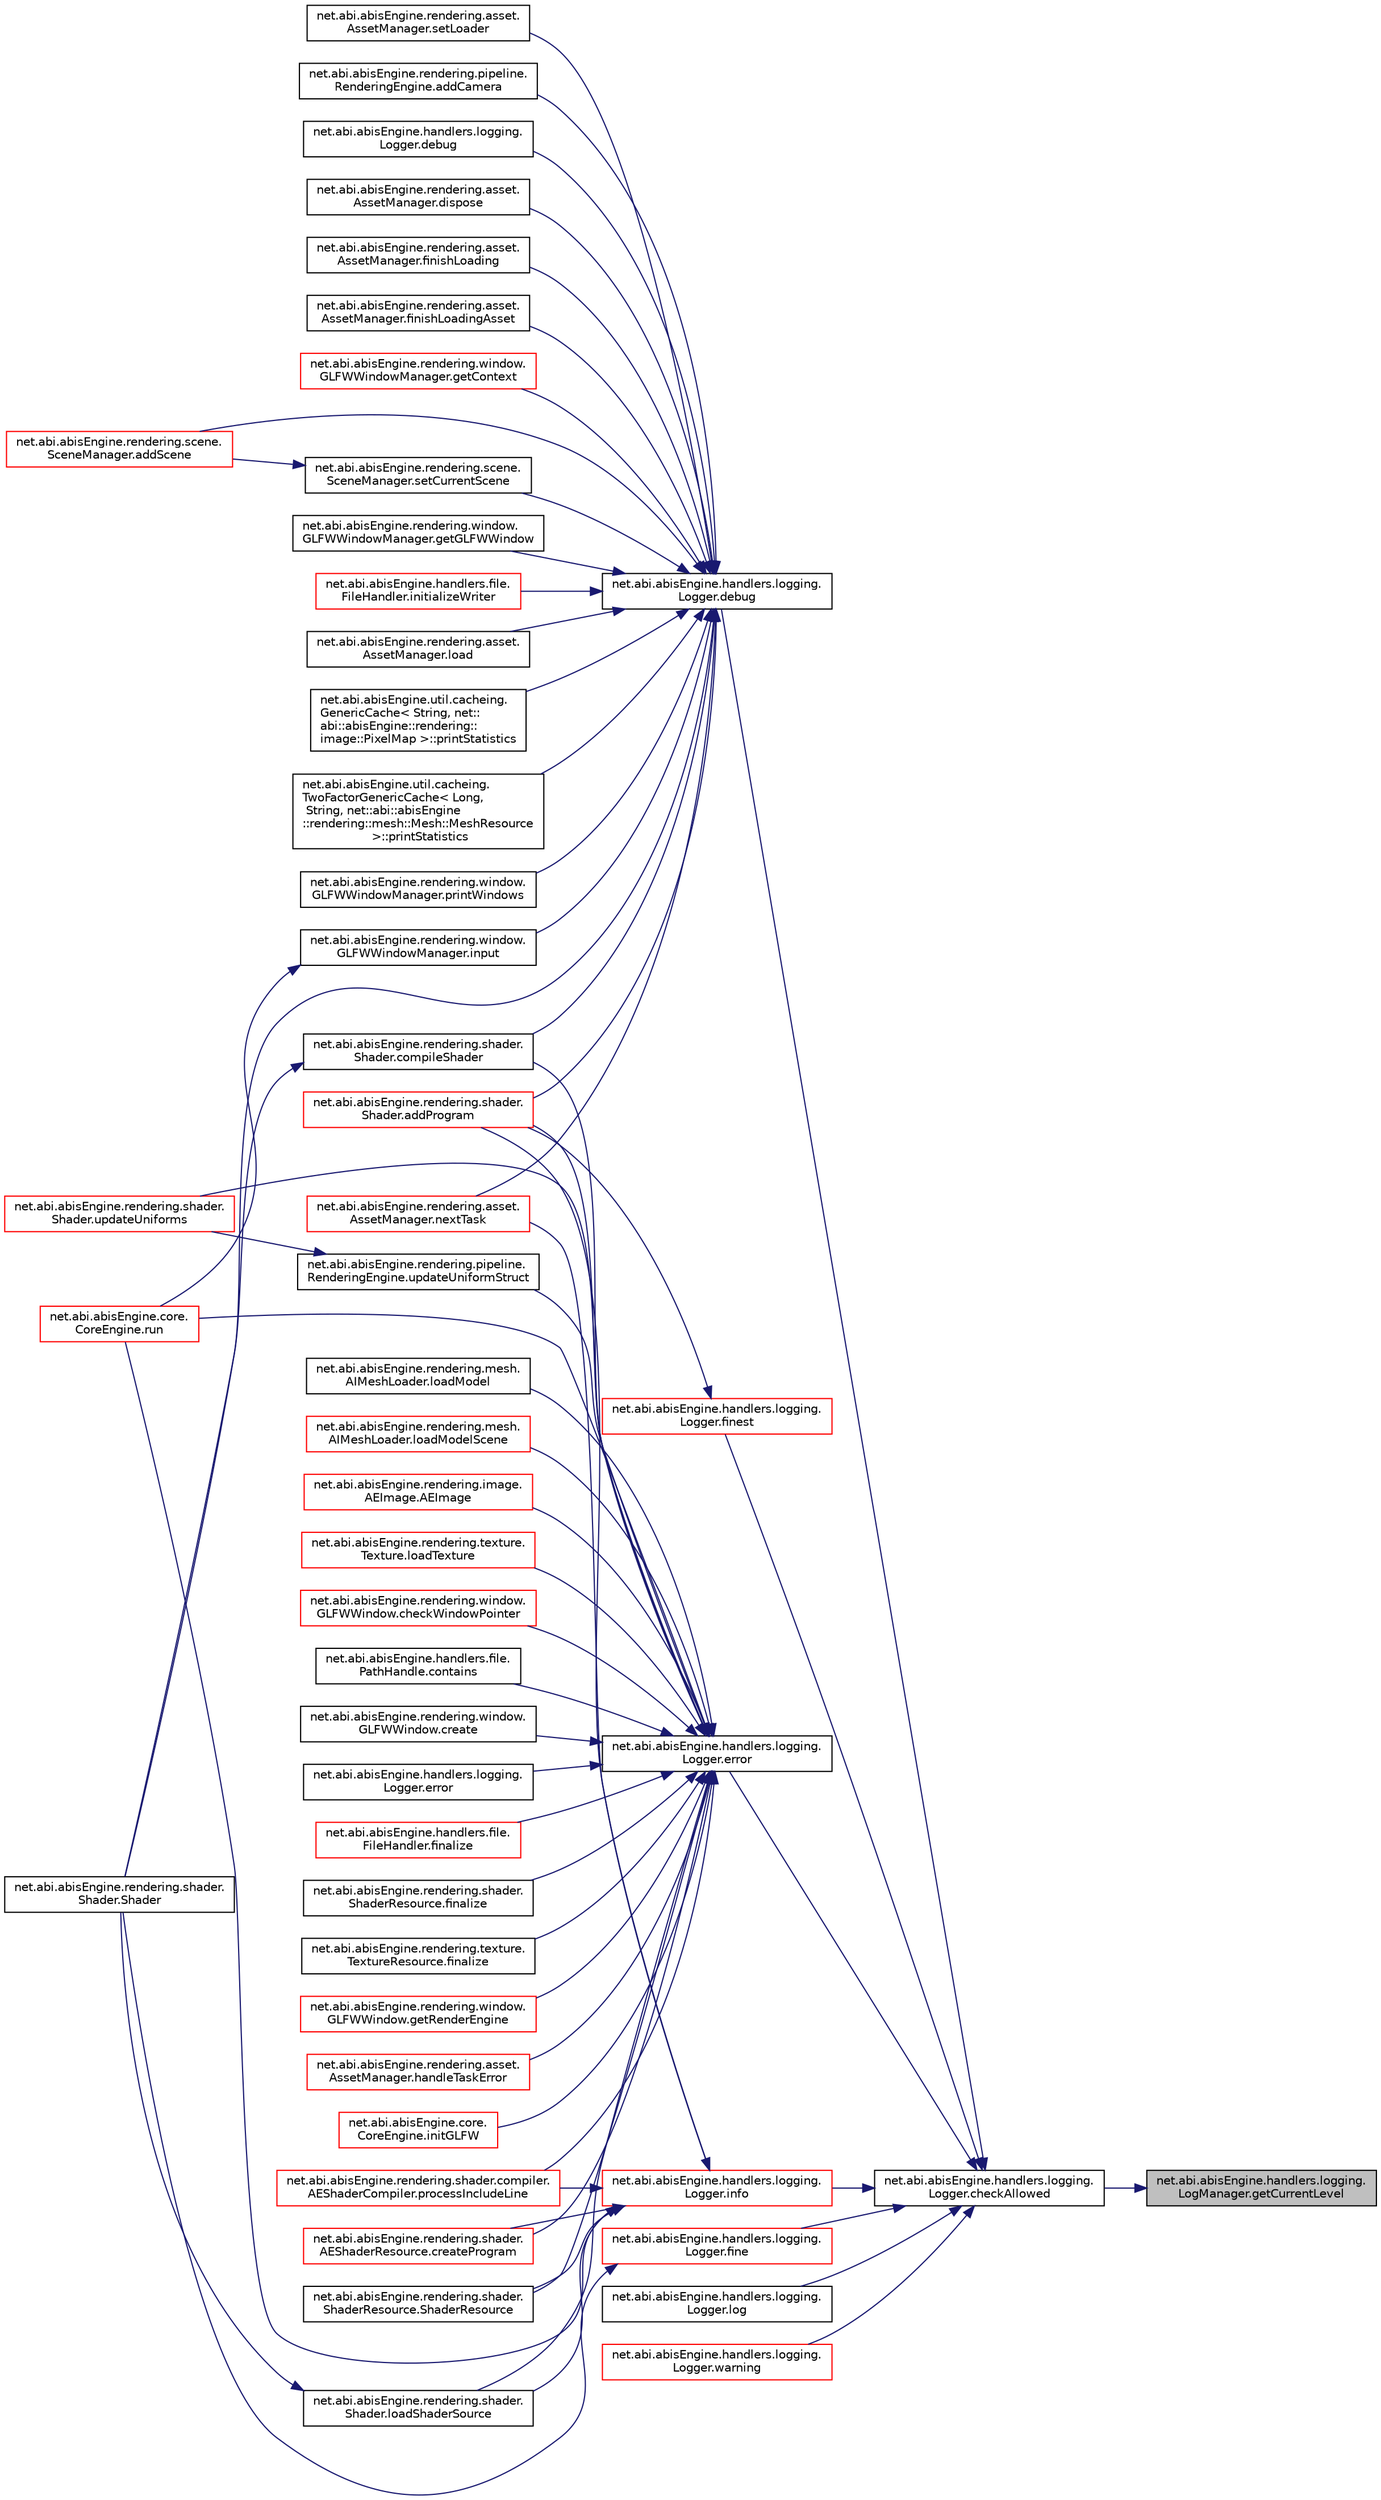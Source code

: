 digraph "net.abi.abisEngine.handlers.logging.LogManager.getCurrentLevel"
{
 // LATEX_PDF_SIZE
  edge [fontname="Helvetica",fontsize="10",labelfontname="Helvetica",labelfontsize="10"];
  node [fontname="Helvetica",fontsize="10",shape=record];
  rankdir="RL";
  Node1 [label="net.abi.abisEngine.handlers.logging.\lLogManager.getCurrentLevel",height=0.2,width=0.4,color="black", fillcolor="grey75", style="filled", fontcolor="black",tooltip=" "];
  Node1 -> Node2 [dir="back",color="midnightblue",fontsize="10",style="solid",fontname="Helvetica"];
  Node2 [label="net.abi.abisEngine.handlers.logging.\lLogger.checkAllowed",height=0.2,width=0.4,color="black", fillcolor="white", style="filled",URL="$d1/d70/classnet_1_1abi_1_1abis_engine_1_1handlers_1_1logging_1_1_logger.html#a13b7504675f442f02ae706a156d7cc13",tooltip=" "];
  Node2 -> Node3 [dir="back",color="midnightblue",fontsize="10",style="solid",fontname="Helvetica"];
  Node3 [label="net.abi.abisEngine.handlers.logging.\lLogger.debug",height=0.2,width=0.4,color="black", fillcolor="white", style="filled",URL="$d1/d70/classnet_1_1abi_1_1abis_engine_1_1handlers_1_1logging_1_1_logger.html#a61a405179fc52b3f42f9d3d613390333",tooltip=" "];
  Node3 -> Node4 [dir="back",color="midnightblue",fontsize="10",style="solid",fontname="Helvetica"];
  Node4 [label="net.abi.abisEngine.rendering.pipeline.\lRenderingEngine.addCamera",height=0.2,width=0.4,color="black", fillcolor="white", style="filled",URL="$d1/dee/classnet_1_1abi_1_1abis_engine_1_1rendering_1_1pipeline_1_1_rendering_engine.html#ab75d671d0dc3d709dfce443745fbdc17",tooltip=" "];
  Node3 -> Node5 [dir="back",color="midnightblue",fontsize="10",style="solid",fontname="Helvetica"];
  Node5 [label="net.abi.abisEngine.rendering.shader.\lShader.addProgram",height=0.2,width=0.4,color="red", fillcolor="white", style="filled",URL="$da/dff/classnet_1_1abi_1_1abis_engine_1_1rendering_1_1shader_1_1_shader.html#ae09e2d3d55255e9252c94ae1791e604a",tooltip=" "];
  Node3 -> Node13 [dir="back",color="midnightblue",fontsize="10",style="solid",fontname="Helvetica"];
  Node13 [label="net.abi.abisEngine.rendering.scene.\lSceneManager.addScene",height=0.2,width=0.4,color="red", fillcolor="white", style="filled",URL="$da/df9/classnet_1_1abi_1_1abis_engine_1_1rendering_1_1scene_1_1_scene_manager.html#ad2a56cf79dad2cac127bce7172e562c4",tooltip=" "];
  Node3 -> Node17 [dir="back",color="midnightblue",fontsize="10",style="solid",fontname="Helvetica"];
  Node17 [label="net.abi.abisEngine.rendering.shader.\lShader.compileShader",height=0.2,width=0.4,color="black", fillcolor="white", style="filled",URL="$da/dff/classnet_1_1abi_1_1abis_engine_1_1rendering_1_1shader_1_1_shader.html#a59ff84a242a7c8d0913d91b9452b0da2",tooltip=" "];
  Node17 -> Node8 [dir="back",color="midnightblue",fontsize="10",style="solid",fontname="Helvetica"];
  Node8 [label="net.abi.abisEngine.rendering.shader.\lShader.Shader",height=0.2,width=0.4,color="black", fillcolor="white", style="filled",URL="$da/dff/classnet_1_1abi_1_1abis_engine_1_1rendering_1_1shader_1_1_shader.html#a820959fa7422541c75b604865686c0ff",tooltip=" "];
  Node3 -> Node18 [dir="back",color="midnightblue",fontsize="10",style="solid",fontname="Helvetica"];
  Node18 [label="net.abi.abisEngine.handlers.logging.\lLogger.debug",height=0.2,width=0.4,color="black", fillcolor="white", style="filled",URL="$d1/d70/classnet_1_1abi_1_1abis_engine_1_1handlers_1_1logging_1_1_logger.html#aa080d9086f12eccc3dedd03545455ac1",tooltip=" "];
  Node3 -> Node19 [dir="back",color="midnightblue",fontsize="10",style="solid",fontname="Helvetica"];
  Node19 [label="net.abi.abisEngine.rendering.asset.\lAssetManager.dispose",height=0.2,width=0.4,color="black", fillcolor="white", style="filled",URL="$d1/d92/classnet_1_1abi_1_1abis_engine_1_1rendering_1_1asset_1_1_asset_manager.html#a59b6d0a3c3937185bb41e7c853846c5d",tooltip=" "];
  Node3 -> Node20 [dir="back",color="midnightblue",fontsize="10",style="solid",fontname="Helvetica"];
  Node20 [label="net.abi.abisEngine.rendering.asset.\lAssetManager.finishLoading",height=0.2,width=0.4,color="black", fillcolor="white", style="filled",URL="$d1/d92/classnet_1_1abi_1_1abis_engine_1_1rendering_1_1asset_1_1_asset_manager.html#ae3b24f930717fce444a1c66c00e06cc6",tooltip=" "];
  Node3 -> Node21 [dir="back",color="midnightblue",fontsize="10",style="solid",fontname="Helvetica"];
  Node21 [label="net.abi.abisEngine.rendering.asset.\lAssetManager.finishLoadingAsset",height=0.2,width=0.4,color="black", fillcolor="white", style="filled",URL="$d1/d92/classnet_1_1abi_1_1abis_engine_1_1rendering_1_1asset_1_1_asset_manager.html#a09aad0194e63e4fd383475fd0860681c",tooltip=" "];
  Node3 -> Node22 [dir="back",color="midnightblue",fontsize="10",style="solid",fontname="Helvetica"];
  Node22 [label="net.abi.abisEngine.rendering.window.\lGLFWWindowManager.getContext",height=0.2,width=0.4,color="red", fillcolor="white", style="filled",URL="$d0/d74/classnet_1_1abi_1_1abis_engine_1_1rendering_1_1window_1_1_g_l_f_w_window_manager.html#ade60341c8626af029162b686a5b8b3d0",tooltip=" "];
  Node3 -> Node26 [dir="back",color="midnightblue",fontsize="10",style="solid",fontname="Helvetica"];
  Node26 [label="net.abi.abisEngine.rendering.window.\lGLFWWindowManager.getGLFWWindow",height=0.2,width=0.4,color="black", fillcolor="white", style="filled",URL="$d0/d74/classnet_1_1abi_1_1abis_engine_1_1rendering_1_1window_1_1_g_l_f_w_window_manager.html#a0156235f9268ed5b1da436e4259757e1",tooltip=" "];
  Node3 -> Node27 [dir="back",color="midnightblue",fontsize="10",style="solid",fontname="Helvetica"];
  Node27 [label="net.abi.abisEngine.handlers.file.\lFileHandler.initializeWriter",height=0.2,width=0.4,color="red", fillcolor="white", style="filled",URL="$d4/d32/classnet_1_1abi_1_1abis_engine_1_1handlers_1_1file_1_1_file_handler.html#a5d3dcbb7cefda1bf8867cf9edd8d311c",tooltip=" "];
  Node3 -> Node29 [dir="back",color="midnightblue",fontsize="10",style="solid",fontname="Helvetica"];
  Node29 [label="net.abi.abisEngine.rendering.window.\lGLFWWindowManager.input",height=0.2,width=0.4,color="black", fillcolor="white", style="filled",URL="$d0/d74/classnet_1_1abi_1_1abis_engine_1_1rendering_1_1window_1_1_g_l_f_w_window_manager.html#a86382c39b1c520f5b76c0a58835df99b",tooltip=" "];
  Node29 -> Node30 [dir="back",color="midnightblue",fontsize="10",style="solid",fontname="Helvetica"];
  Node30 [label="net.abi.abisEngine.core.\lCoreEngine.run",height=0.2,width=0.4,color="red", fillcolor="white", style="filled",URL="$d4/d11/classnet_1_1abi_1_1abis_engine_1_1core_1_1_core_engine.html#a1653f1c09c14a39a8b6df98a3694dd2f",tooltip=" "];
  Node3 -> Node33 [dir="back",color="midnightblue",fontsize="10",style="solid",fontname="Helvetica"];
  Node33 [label="net.abi.abisEngine.rendering.asset.\lAssetManager.load",height=0.2,width=0.4,color="black", fillcolor="white", style="filled",URL="$d1/d92/classnet_1_1abi_1_1abis_engine_1_1rendering_1_1asset_1_1_asset_manager.html#a6e3b9eca49ba723be51b023e31332a92",tooltip=" "];
  Node3 -> Node34 [dir="back",color="midnightblue",fontsize="10",style="solid",fontname="Helvetica"];
  Node34 [label="net.abi.abisEngine.rendering.asset.\lAssetManager.nextTask",height=0.2,width=0.4,color="red", fillcolor="white", style="filled",URL="$d1/d92/classnet_1_1abi_1_1abis_engine_1_1rendering_1_1asset_1_1_asset_manager.html#a2b9e41640d45ca1fe10d26b3d26d15d9",tooltip=" "];
  Node3 -> Node37 [dir="back",color="midnightblue",fontsize="10",style="solid",fontname="Helvetica"];
  Node37 [label="net.abi.abisEngine.util.cacheing.\lGenericCache\< String, net::\labi::abisEngine::rendering::\limage::PixelMap \>::printStatistics",height=0.2,width=0.4,color="black", fillcolor="white", style="filled",URL="$d2/dbf/classnet_1_1abi_1_1abis_engine_1_1util_1_1cacheing_1_1_generic_cache.html#ae877bfc899e92cc10c42f33fe7f879c4",tooltip=" "];
  Node3 -> Node38 [dir="back",color="midnightblue",fontsize="10",style="solid",fontname="Helvetica"];
  Node38 [label="net.abi.abisEngine.util.cacheing.\lTwoFactorGenericCache\< Long,\l String, net::abi::abisEngine\l::rendering::mesh::Mesh::MeshResource\l \>::printStatistics",height=0.2,width=0.4,color="black", fillcolor="white", style="filled",URL="$db/dc5/classnet_1_1abi_1_1abis_engine_1_1util_1_1cacheing_1_1_two_factor_generic_cache.html#a3bb1df38558b8d5792ba857e0a3d23b9",tooltip=" "];
  Node3 -> Node39 [dir="back",color="midnightblue",fontsize="10",style="solid",fontname="Helvetica"];
  Node39 [label="net.abi.abisEngine.rendering.window.\lGLFWWindowManager.printWindows",height=0.2,width=0.4,color="black", fillcolor="white", style="filled",URL="$d0/d74/classnet_1_1abi_1_1abis_engine_1_1rendering_1_1window_1_1_g_l_f_w_window_manager.html#ae2c497aebbfce21e55628879e443aff0",tooltip=" "];
  Node3 -> Node40 [dir="back",color="midnightblue",fontsize="10",style="solid",fontname="Helvetica"];
  Node40 [label="net.abi.abisEngine.rendering.scene.\lSceneManager.setCurrentScene",height=0.2,width=0.4,color="black", fillcolor="white", style="filled",URL="$da/df9/classnet_1_1abi_1_1abis_engine_1_1rendering_1_1scene_1_1_scene_manager.html#a58eafd0030262e757af4642bed2d584b",tooltip=" "];
  Node40 -> Node13 [dir="back",color="midnightblue",fontsize="10",style="solid",fontname="Helvetica"];
  Node3 -> Node41 [dir="back",color="midnightblue",fontsize="10",style="solid",fontname="Helvetica"];
  Node41 [label="net.abi.abisEngine.rendering.asset.\lAssetManager.setLoader",height=0.2,width=0.4,color="black", fillcolor="white", style="filled",URL="$d1/d92/classnet_1_1abi_1_1abis_engine_1_1rendering_1_1asset_1_1_asset_manager.html#aaf7682eb6a8a95c3142e42ddedad27fa",tooltip=" "];
  Node3 -> Node8 [dir="back",color="midnightblue",fontsize="10",style="solid",fontname="Helvetica"];
  Node2 -> Node42 [dir="back",color="midnightblue",fontsize="10",style="solid",fontname="Helvetica"];
  Node42 [label="net.abi.abisEngine.handlers.logging.\lLogger.error",height=0.2,width=0.4,color="black", fillcolor="white", style="filled",URL="$d1/d70/classnet_1_1abi_1_1abis_engine_1_1handlers_1_1logging_1_1_logger.html#a727393246670340903256caee1911ee8",tooltip=" "];
  Node42 -> Node5 [dir="back",color="midnightblue",fontsize="10",style="solid",fontname="Helvetica"];
  Node42 -> Node43 [dir="back",color="midnightblue",fontsize="10",style="solid",fontname="Helvetica"];
  Node43 [label="net.abi.abisEngine.rendering.image.\lAEImage.AEImage",height=0.2,width=0.4,color="red", fillcolor="white", style="filled",URL="$d0/d3d/classnet_1_1abi_1_1abis_engine_1_1rendering_1_1image_1_1_a_e_image.html#ad01343b2d875fcc15104961de189459d",tooltip=" "];
  Node42 -> Node46 [dir="back",color="midnightblue",fontsize="10",style="solid",fontname="Helvetica"];
  Node46 [label="net.abi.abisEngine.rendering.window.\lGLFWWindow.checkWindowPointer",height=0.2,width=0.4,color="red", fillcolor="white", style="filled",URL="$d9/d77/classnet_1_1abi_1_1abis_engine_1_1rendering_1_1window_1_1_g_l_f_w_window.html#a1bbb07ad10dc45550d9ad8a21315b16e",tooltip=" "];
  Node42 -> Node17 [dir="back",color="midnightblue",fontsize="10",style="solid",fontname="Helvetica"];
  Node42 -> Node68 [dir="back",color="midnightblue",fontsize="10",style="solid",fontname="Helvetica"];
  Node68 [label="net.abi.abisEngine.handlers.file.\lPathHandle.contains",height=0.2,width=0.4,color="black", fillcolor="white", style="filled",URL="$d6/d9e/classnet_1_1abi_1_1abis_engine_1_1handlers_1_1file_1_1_path_handle.html#afe298808550231c804eacd96c1ba24b2",tooltip=" "];
  Node42 -> Node65 [dir="back",color="midnightblue",fontsize="10",style="solid",fontname="Helvetica"];
  Node65 [label="net.abi.abisEngine.rendering.window.\lGLFWWindow.create",height=0.2,width=0.4,color="black", fillcolor="white", style="filled",URL="$d9/d77/classnet_1_1abi_1_1abis_engine_1_1rendering_1_1window_1_1_g_l_f_w_window.html#ac8b121e0d105fb1a032fc6998fb92b79",tooltip=" "];
  Node42 -> Node69 [dir="back",color="midnightblue",fontsize="10",style="solid",fontname="Helvetica"];
  Node69 [label="net.abi.abisEngine.rendering.shader.\lAEShaderResource.createProgram",height=0.2,width=0.4,color="red", fillcolor="white", style="filled",URL="$d8/d4f/classnet_1_1abi_1_1abis_engine_1_1rendering_1_1shader_1_1_a_e_shader_resource.html#a0e0d022a4b4b5eb34dfe358045e43b64",tooltip=" "];
  Node42 -> Node72 [dir="back",color="midnightblue",fontsize="10",style="solid",fontname="Helvetica"];
  Node72 [label="net.abi.abisEngine.handlers.logging.\lLogger.error",height=0.2,width=0.4,color="black", fillcolor="white", style="filled",URL="$d1/d70/classnet_1_1abi_1_1abis_engine_1_1handlers_1_1logging_1_1_logger.html#a9732e9d31cdb560cf9559e5592e8d71b",tooltip=" "];
  Node42 -> Node73 [dir="back",color="midnightblue",fontsize="10",style="solid",fontname="Helvetica"];
  Node73 [label="net.abi.abisEngine.handlers.file.\lFileHandler.finalize",height=0.2,width=0.4,color="red", fillcolor="white", style="filled",URL="$d4/d32/classnet_1_1abi_1_1abis_engine_1_1handlers_1_1file_1_1_file_handler.html#a8d29a867ed45243cdebce4643f1a7803",tooltip=" "];
  Node42 -> Node75 [dir="back",color="midnightblue",fontsize="10",style="solid",fontname="Helvetica"];
  Node75 [label="net.abi.abisEngine.rendering.shader.\lShaderResource.finalize",height=0.2,width=0.4,color="black", fillcolor="white", style="filled",URL="$d7/d77/classnet_1_1abi_1_1abis_engine_1_1rendering_1_1shader_1_1_shader_resource.html#afcfbd34b2ca8afa66be2dda6a14d32f6",tooltip=" "];
  Node42 -> Node76 [dir="back",color="midnightblue",fontsize="10",style="solid",fontname="Helvetica"];
  Node76 [label="net.abi.abisEngine.rendering.texture.\lTextureResource.finalize",height=0.2,width=0.4,color="black", fillcolor="white", style="filled",URL="$d1/dc1/classnet_1_1abi_1_1abis_engine_1_1rendering_1_1texture_1_1_texture_resource.html#a40fbddb4011680bde0e86cda16489c61",tooltip=" "];
  Node42 -> Node77 [dir="back",color="midnightblue",fontsize="10",style="solid",fontname="Helvetica"];
  Node77 [label="net.abi.abisEngine.rendering.window.\lGLFWWindow.getRenderEngine",height=0.2,width=0.4,color="red", fillcolor="white", style="filled",URL="$d9/d77/classnet_1_1abi_1_1abis_engine_1_1rendering_1_1window_1_1_g_l_f_w_window.html#aaad3c0b2ae70dfe686731116ae6baaac",tooltip=" "];
  Node42 -> Node79 [dir="back",color="midnightblue",fontsize="10",style="solid",fontname="Helvetica"];
  Node79 [label="net.abi.abisEngine.rendering.asset.\lAssetManager.handleTaskError",height=0.2,width=0.4,color="red", fillcolor="white", style="filled",URL="$d1/d92/classnet_1_1abi_1_1abis_engine_1_1rendering_1_1asset_1_1_asset_manager.html#a682c4ce70709b02c3edf5185ac7de71c",tooltip=" "];
  Node42 -> Node80 [dir="back",color="midnightblue",fontsize="10",style="solid",fontname="Helvetica"];
  Node80 [label="net.abi.abisEngine.core.\lCoreEngine.initGLFW",height=0.2,width=0.4,color="red", fillcolor="white", style="filled",URL="$d4/d11/classnet_1_1abi_1_1abis_engine_1_1core_1_1_core_engine.html#a060205dec436bd38cf3154231db224f7",tooltip=" "];
  Node42 -> Node82 [dir="back",color="midnightblue",fontsize="10",style="solid",fontname="Helvetica"];
  Node82 [label="net.abi.abisEngine.rendering.mesh.\lAIMeshLoader.loadModel",height=0.2,width=0.4,color="black", fillcolor="white", style="filled",URL="$d0/d62/classnet_1_1abi_1_1abis_engine_1_1rendering_1_1mesh_1_1_a_i_mesh_loader.html#a1b8380ff1c98bdca5a89e8fc08fe8744",tooltip=" "];
  Node42 -> Node83 [dir="back",color="midnightblue",fontsize="10",style="solid",fontname="Helvetica"];
  Node83 [label="net.abi.abisEngine.rendering.mesh.\lAIMeshLoader.loadModelScene",height=0.2,width=0.4,color="red", fillcolor="white", style="filled",URL="$d0/d62/classnet_1_1abi_1_1abis_engine_1_1rendering_1_1mesh_1_1_a_i_mesh_loader.html#ae588ebdb629c817d6023a1608e175b86",tooltip=" "];
  Node42 -> Node85 [dir="back",color="midnightblue",fontsize="10",style="solid",fontname="Helvetica"];
  Node85 [label="net.abi.abisEngine.rendering.shader.\lShader.loadShaderSource",height=0.2,width=0.4,color="black", fillcolor="white", style="filled",URL="$da/dff/classnet_1_1abi_1_1abis_engine_1_1rendering_1_1shader_1_1_shader.html#a6dc31f172b37ed9543814c35e110c848",tooltip=" "];
  Node85 -> Node8 [dir="back",color="midnightblue",fontsize="10",style="solid",fontname="Helvetica"];
  Node42 -> Node86 [dir="back",color="midnightblue",fontsize="10",style="solid",fontname="Helvetica"];
  Node86 [label="net.abi.abisEngine.rendering.texture.\lTexture.loadTexture",height=0.2,width=0.4,color="red", fillcolor="white", style="filled",URL="$db/dcd/classnet_1_1abi_1_1abis_engine_1_1rendering_1_1texture_1_1_texture.html#a77a52a6865c4c348cd42e51c88442aa0",tooltip=" "];
  Node42 -> Node88 [dir="back",color="midnightblue",fontsize="10",style="solid",fontname="Helvetica"];
  Node88 [label="net.abi.abisEngine.rendering.shader.compiler.\lAEShaderCompiler.processIncludeLine",height=0.2,width=0.4,color="red", fillcolor="white", style="filled",URL="$dc/de0/classnet_1_1abi_1_1abis_engine_1_1rendering_1_1shader_1_1compiler_1_1_a_e_shader_compiler.html#a44dba8de33e991aeae09ee407a389b52",tooltip=" "];
  Node42 -> Node30 [dir="back",color="midnightblue",fontsize="10",style="solid",fontname="Helvetica"];
  Node42 -> Node93 [dir="back",color="midnightblue",fontsize="10",style="solid",fontname="Helvetica"];
  Node93 [label="net.abi.abisEngine.rendering.shader.\lShaderResource.ShaderResource",height=0.2,width=0.4,color="black", fillcolor="white", style="filled",URL="$d7/d77/classnet_1_1abi_1_1abis_engine_1_1rendering_1_1shader_1_1_shader_resource.html#a2481b5505305581d729febc8da9b0ac9",tooltip=" "];
  Node42 -> Node94 [dir="back",color="midnightblue",fontsize="10",style="solid",fontname="Helvetica"];
  Node94 [label="net.abi.abisEngine.rendering.shader.\lShader.updateUniforms",height=0.2,width=0.4,color="red", fillcolor="white", style="filled",URL="$da/dff/classnet_1_1abi_1_1abis_engine_1_1rendering_1_1shader_1_1_shader.html#ade2b2902ad22fbd3eaa6b0eafc37abe4",tooltip=" "];
  Node42 -> Node96 [dir="back",color="midnightblue",fontsize="10",style="solid",fontname="Helvetica"];
  Node96 [label="net.abi.abisEngine.rendering.pipeline.\lRenderingEngine.updateUniformStruct",height=0.2,width=0.4,color="black", fillcolor="white", style="filled",URL="$d1/dee/classnet_1_1abi_1_1abis_engine_1_1rendering_1_1pipeline_1_1_rendering_engine.html#aaae947f86359294b7295259bbb5a82f9",tooltip=" "];
  Node96 -> Node94 [dir="back",color="midnightblue",fontsize="10",style="solid",fontname="Helvetica"];
  Node2 -> Node97 [dir="back",color="midnightblue",fontsize="10",style="solid",fontname="Helvetica"];
  Node97 [label="net.abi.abisEngine.handlers.logging.\lLogger.fine",height=0.2,width=0.4,color="red", fillcolor="white", style="filled",URL="$d1/d70/classnet_1_1abi_1_1abis_engine_1_1handlers_1_1logging_1_1_logger.html#a73101768618b48dc0ec41d4fb5497ff2",tooltip=" "];
  Node97 -> Node8 [dir="back",color="midnightblue",fontsize="10",style="solid",fontname="Helvetica"];
  Node2 -> Node102 [dir="back",color="midnightblue",fontsize="10",style="solid",fontname="Helvetica"];
  Node102 [label="net.abi.abisEngine.handlers.logging.\lLogger.finest",height=0.2,width=0.4,color="red", fillcolor="white", style="filled",URL="$d1/d70/classnet_1_1abi_1_1abis_engine_1_1handlers_1_1logging_1_1_logger.html#af82c9d4eac9172d172d227cbcda89442",tooltip=" "];
  Node102 -> Node5 [dir="back",color="midnightblue",fontsize="10",style="solid",fontname="Helvetica"];
  Node2 -> Node104 [dir="back",color="midnightblue",fontsize="10",style="solid",fontname="Helvetica"];
  Node104 [label="net.abi.abisEngine.handlers.logging.\lLogger.info",height=0.2,width=0.4,color="red", fillcolor="white", style="filled",URL="$d1/d70/classnet_1_1abi_1_1abis_engine_1_1handlers_1_1logging_1_1_logger.html#a0e4cf20d52e54cb9d8b36fc07a5df35e",tooltip=" "];
  Node104 -> Node5 [dir="back",color="midnightblue",fontsize="10",style="solid",fontname="Helvetica"];
  Node104 -> Node69 [dir="back",color="midnightblue",fontsize="10",style="solid",fontname="Helvetica"];
  Node104 -> Node85 [dir="back",color="midnightblue",fontsize="10",style="solid",fontname="Helvetica"];
  Node104 -> Node34 [dir="back",color="midnightblue",fontsize="10",style="solid",fontname="Helvetica"];
  Node104 -> Node88 [dir="back",color="midnightblue",fontsize="10",style="solid",fontname="Helvetica"];
  Node104 -> Node30 [dir="back",color="midnightblue",fontsize="10",style="solid",fontname="Helvetica"];
  Node104 -> Node93 [dir="back",color="midnightblue",fontsize="10",style="solid",fontname="Helvetica"];
  Node2 -> Node111 [dir="back",color="midnightblue",fontsize="10",style="solid",fontname="Helvetica"];
  Node111 [label="net.abi.abisEngine.handlers.logging.\lLogger.log",height=0.2,width=0.4,color="black", fillcolor="white", style="filled",URL="$d1/d70/classnet_1_1abi_1_1abis_engine_1_1handlers_1_1logging_1_1_logger.html#ae05bfa8647c932bbffe8daaaf92dab18",tooltip=" "];
  Node2 -> Node112 [dir="back",color="midnightblue",fontsize="10",style="solid",fontname="Helvetica"];
  Node112 [label="net.abi.abisEngine.handlers.logging.\lLogger.warning",height=0.2,width=0.4,color="red", fillcolor="white", style="filled",URL="$d1/d70/classnet_1_1abi_1_1abis_engine_1_1handlers_1_1logging_1_1_logger.html#a0c4e7fd8e511c79f4258ca5c9f26d470",tooltip=" "];
}
